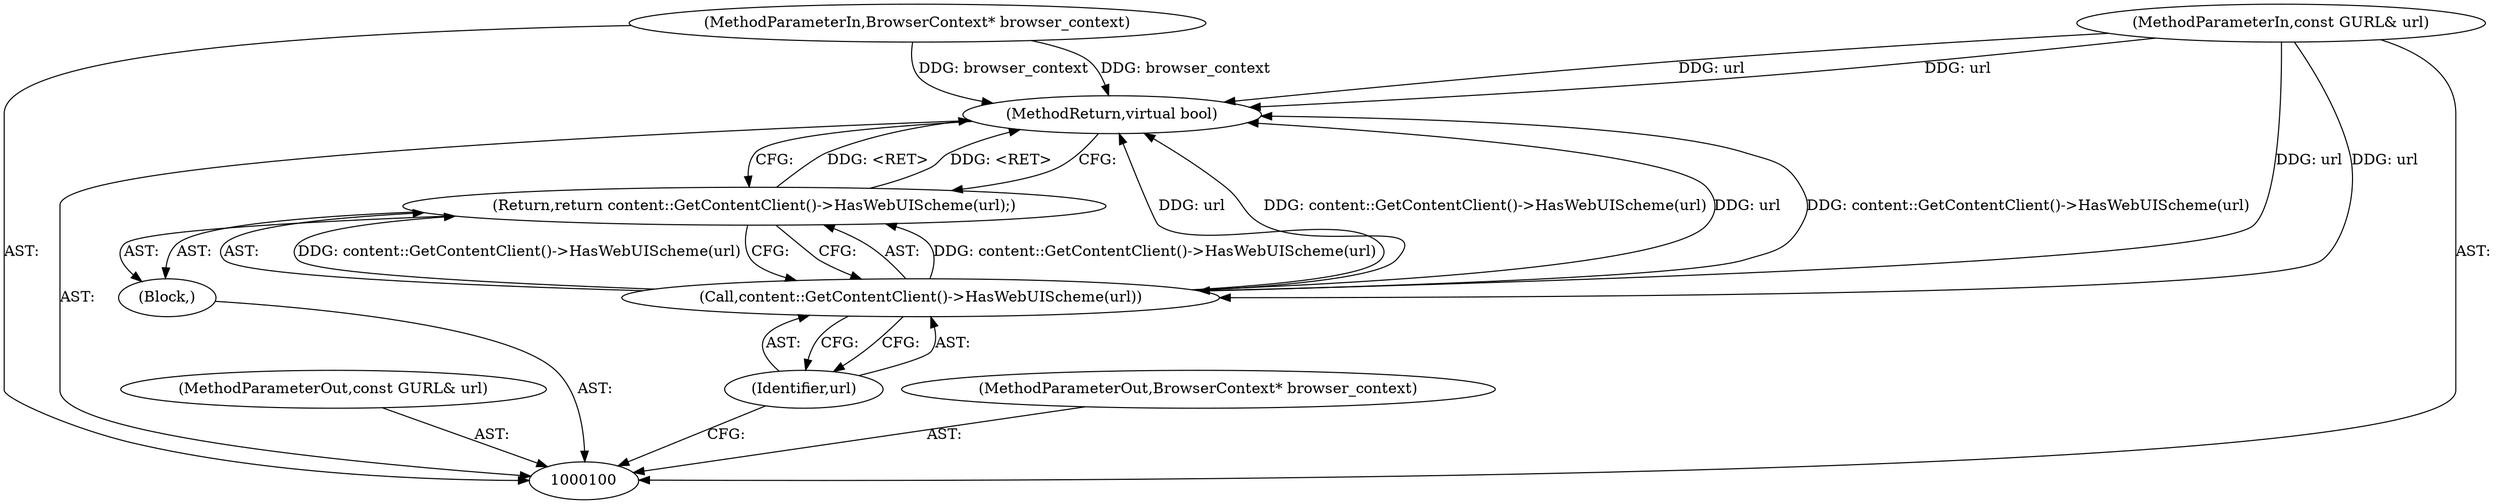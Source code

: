 digraph "0_Chrome_744c2a2d90c3c9a33c818e1ea4b7ccb5010663a0_6" {
"1000107" [label="(MethodReturn,virtual bool)"];
"1000102" [label="(MethodParameterIn,const GURL& url)"];
"1000124" [label="(MethodParameterOut,const GURL& url)"];
"1000103" [label="(Block,)"];
"1000101" [label="(MethodParameterIn,BrowserContext* browser_context)"];
"1000123" [label="(MethodParameterOut,BrowserContext* browser_context)"];
"1000105" [label="(Call,content::GetContentClient()->HasWebUIScheme(url))"];
"1000104" [label="(Return,return content::GetContentClient()->HasWebUIScheme(url);)"];
"1000106" [label="(Identifier,url)"];
"1000107" -> "1000100"  [label="AST: "];
"1000107" -> "1000104"  [label="CFG: "];
"1000105" -> "1000107"  [label="DDG: content::GetContentClient()->HasWebUIScheme(url)"];
"1000105" -> "1000107"  [label="DDG: url"];
"1000102" -> "1000107"  [label="DDG: url"];
"1000101" -> "1000107"  [label="DDG: browser_context"];
"1000104" -> "1000107"  [label="DDG: <RET>"];
"1000102" -> "1000100"  [label="AST: "];
"1000102" -> "1000107"  [label="DDG: url"];
"1000102" -> "1000105"  [label="DDG: url"];
"1000124" -> "1000100"  [label="AST: "];
"1000103" -> "1000100"  [label="AST: "];
"1000104" -> "1000103"  [label="AST: "];
"1000101" -> "1000100"  [label="AST: "];
"1000101" -> "1000107"  [label="DDG: browser_context"];
"1000123" -> "1000100"  [label="AST: "];
"1000105" -> "1000104"  [label="AST: "];
"1000105" -> "1000106"  [label="CFG: "];
"1000106" -> "1000105"  [label="AST: "];
"1000104" -> "1000105"  [label="CFG: "];
"1000105" -> "1000107"  [label="DDG: content::GetContentClient()->HasWebUIScheme(url)"];
"1000105" -> "1000107"  [label="DDG: url"];
"1000105" -> "1000104"  [label="DDG: content::GetContentClient()->HasWebUIScheme(url)"];
"1000102" -> "1000105"  [label="DDG: url"];
"1000104" -> "1000103"  [label="AST: "];
"1000104" -> "1000105"  [label="CFG: "];
"1000105" -> "1000104"  [label="AST: "];
"1000107" -> "1000104"  [label="CFG: "];
"1000104" -> "1000107"  [label="DDG: <RET>"];
"1000105" -> "1000104"  [label="DDG: content::GetContentClient()->HasWebUIScheme(url)"];
"1000106" -> "1000105"  [label="AST: "];
"1000106" -> "1000100"  [label="CFG: "];
"1000105" -> "1000106"  [label="CFG: "];
}
